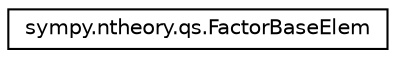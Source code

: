 digraph "Graphical Class Hierarchy"
{
 // LATEX_PDF_SIZE
  edge [fontname="Helvetica",fontsize="10",labelfontname="Helvetica",labelfontsize="10"];
  node [fontname="Helvetica",fontsize="10",shape=record];
  rankdir="LR";
  Node0 [label="sympy.ntheory.qs.FactorBaseElem",height=0.2,width=0.4,color="black", fillcolor="white", style="filled",URL="$classsympy_1_1ntheory_1_1qs_1_1FactorBaseElem.html",tooltip=" "];
}
